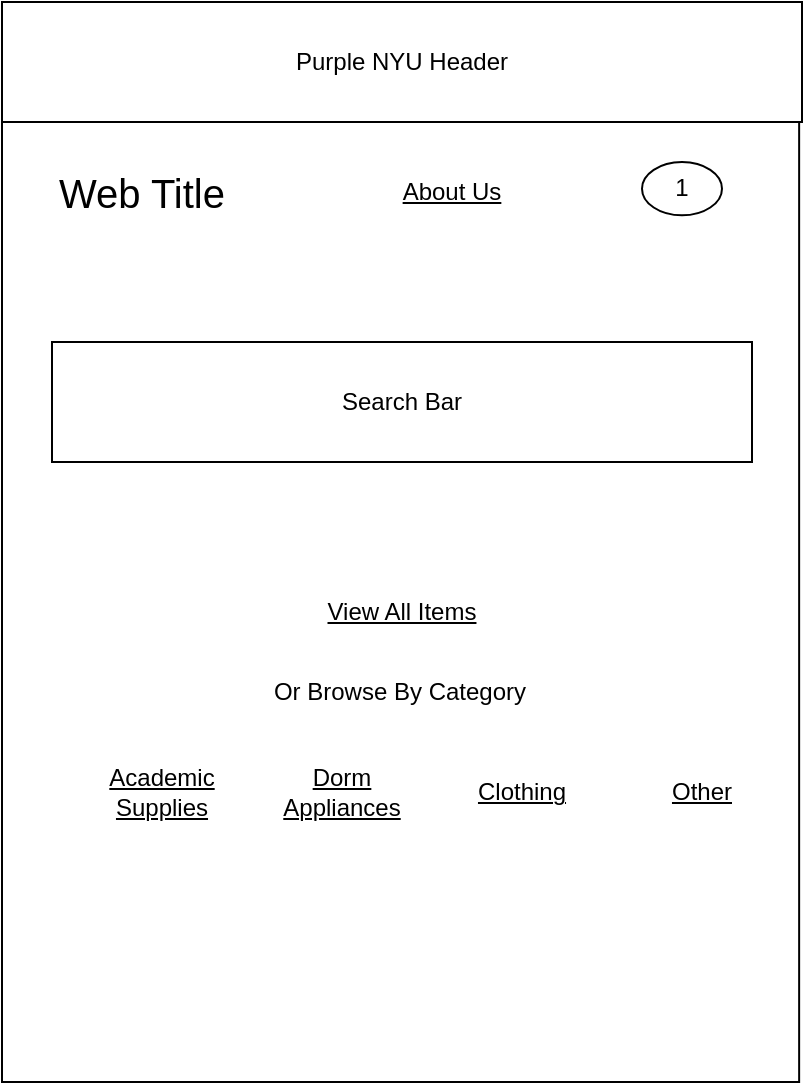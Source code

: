 <mxfile version="16.6.2" type="google"><diagram id="NxhQ8uELD6oKARxzNCUM" name="Page-1"><mxGraphModel dx="1343" dy="832" grid="1" gridSize="10" guides="1" tooltips="1" connect="1" arrows="1" fold="1" page="1" pageScale="1" pageWidth="850" pageHeight="1100" math="0" shadow="0"><root><mxCell id="0"/><mxCell id="1" parent="0"/><mxCell id="kHJc39hxuJQTu0zjO5Ph-2" value="" style="rounded=0;whiteSpace=wrap;html=1;" parent="1" vertex="1"><mxGeometry x="200" y="80" width="398.57" height="540" as="geometry"/></mxCell><mxCell id="kHJc39hxuJQTu0zjO5Ph-3" value="Purple NYU Header" style="rounded=0;whiteSpace=wrap;html=1;" parent="1" vertex="1"><mxGeometry x="200" y="80" width="400" height="60" as="geometry"/></mxCell><mxCell id="kHJc39hxuJQTu0zjO5Ph-4" value="Web Title" style="text;html=1;strokeColor=none;fillColor=none;align=center;verticalAlign=middle;whiteSpace=wrap;rounded=0;fontSize=20;" parent="1" vertex="1"><mxGeometry x="220" y="160" width="100" height="30" as="geometry"/></mxCell><mxCell id="kHJc39hxuJQTu0zjO5Ph-5" value="&lt;u&gt;About Us&lt;/u&gt;" style="text;html=1;strokeColor=none;fillColor=none;align=center;verticalAlign=middle;whiteSpace=wrap;rounded=0;fontSize=12;" parent="1" vertex="1"><mxGeometry x="395" y="160" width="60" height="30" as="geometry"/></mxCell><mxCell id="kHJc39hxuJQTu0zjO5Ph-11" value="Search Bar" style="rounded=0;whiteSpace=wrap;html=1;fontSize=12;" parent="1" vertex="1"><mxGeometry x="225" y="250" width="350" height="60" as="geometry"/></mxCell><mxCell id="kHJc39hxuJQTu0zjO5Ph-12" value="&lt;u&gt;View All Items&lt;/u&gt;" style="text;html=1;strokeColor=none;fillColor=none;align=center;verticalAlign=middle;whiteSpace=wrap;rounded=0;fontSize=12;" parent="1" vertex="1"><mxGeometry x="360" y="370" width="80" height="30" as="geometry"/></mxCell><mxCell id="kHJc39hxuJQTu0zjO5Ph-17" value="&lt;u&gt;Academic Supplies&lt;/u&gt;" style="text;html=1;strokeColor=none;fillColor=none;align=center;verticalAlign=middle;whiteSpace=wrap;rounded=0;fontSize=12;" parent="1" vertex="1"><mxGeometry x="250" y="460" width="60" height="30" as="geometry"/></mxCell><mxCell id="kHJc39hxuJQTu0zjO5Ph-18" value="&lt;u&gt;Dorm Appliances&lt;/u&gt;" style="text;html=1;strokeColor=none;fillColor=none;align=center;verticalAlign=middle;whiteSpace=wrap;rounded=0;fontSize=12;" parent="1" vertex="1"><mxGeometry x="340" y="460" width="60" height="30" as="geometry"/></mxCell><mxCell id="kHJc39hxuJQTu0zjO5Ph-19" value="&lt;u&gt;Clothing&lt;/u&gt;" style="text;html=1;strokeColor=none;fillColor=none;align=center;verticalAlign=middle;whiteSpace=wrap;rounded=0;fontSize=12;" parent="1" vertex="1"><mxGeometry x="430" y="460" width="60" height="30" as="geometry"/></mxCell><mxCell id="kHJc39hxuJQTu0zjO5Ph-21" value="&lt;u&gt;Other&lt;/u&gt;" style="text;html=1;strokeColor=none;fillColor=none;align=center;verticalAlign=middle;whiteSpace=wrap;rounded=0;fontSize=12;" parent="1" vertex="1"><mxGeometry x="520" y="460" width="60" height="30" as="geometry"/></mxCell><mxCell id="BlwyCGd-XuOVJP443mSn-1" value="Or Browse By Category" style="text;html=1;strokeColor=none;fillColor=none;align=center;verticalAlign=middle;whiteSpace=wrap;rounded=0;" vertex="1" parent="1"><mxGeometry x="329.29" y="410" width="140" height="30" as="geometry"/></mxCell><mxCell id="BlwyCGd-XuOVJP443mSn-2" value="1" style="ellipse;whiteSpace=wrap;html=1;" vertex="1" parent="1"><mxGeometry x="520" y="160" width="40" height="26.67" as="geometry"/></mxCell></root></mxGraphModel></diagram></mxfile>